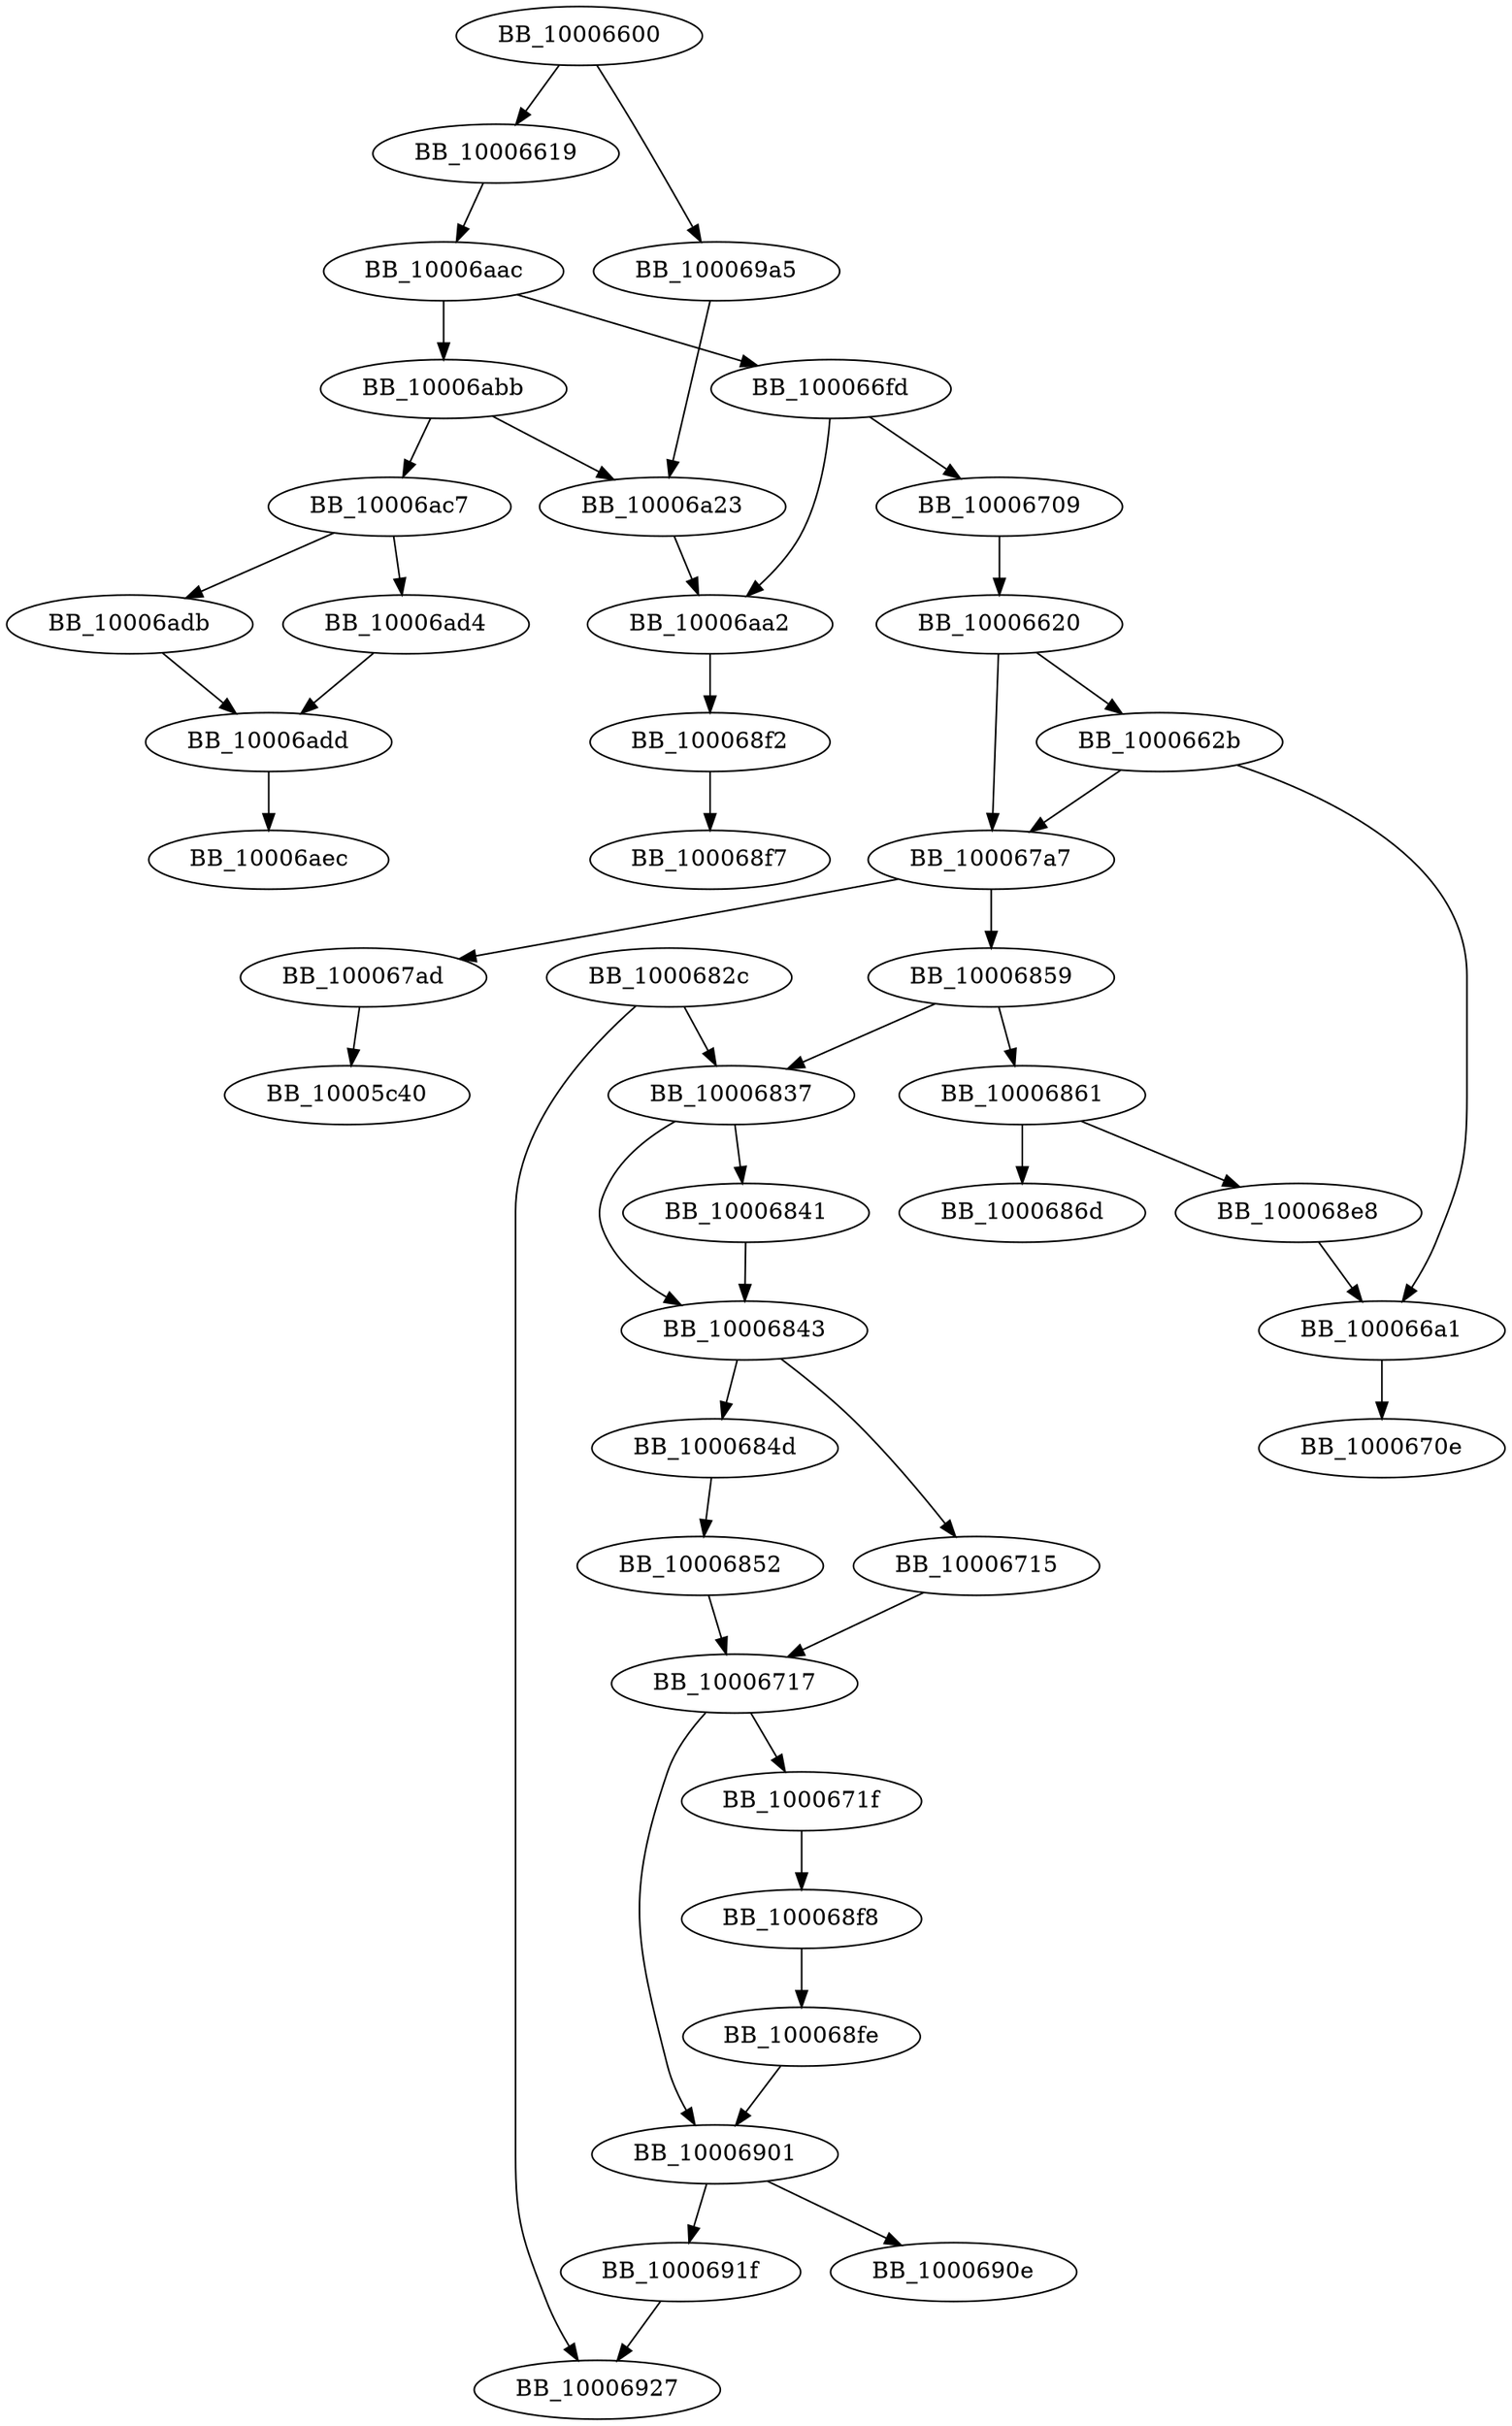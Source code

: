 DiGraph sub_10006600{
BB_10006600->BB_10006619
BB_10006600->BB_100069a5
BB_10006619->BB_10006aac
BB_10006620->BB_1000662b
BB_10006620->BB_100067a7
BB_1000662b->BB_100066a1
BB_1000662b->BB_100067a7
BB_100066a1->BB_1000670e
BB_100066fd->BB_10006709
BB_100066fd->BB_10006aa2
BB_10006709->BB_10006620
BB_10006715->BB_10006717
BB_10006717->BB_1000671f
BB_10006717->BB_10006901
BB_1000671f->BB_100068f8
BB_100067a7->BB_100067ad
BB_100067a7->BB_10006859
BB_100067ad->BB_10005c40
BB_1000682c->BB_10006837
BB_1000682c->BB_10006927
BB_10006837->BB_10006841
BB_10006837->BB_10006843
BB_10006841->BB_10006843
BB_10006843->BB_10006715
BB_10006843->BB_1000684d
BB_1000684d->BB_10006852
BB_10006852->BB_10006717
BB_10006859->BB_10006837
BB_10006859->BB_10006861
BB_10006861->BB_1000686d
BB_10006861->BB_100068e8
BB_100068e8->BB_100066a1
BB_100068f2->BB_100068f7
BB_100068f8->BB_100068fe
BB_100068fe->BB_10006901
BB_10006901->BB_1000690e
BB_10006901->BB_1000691f
BB_1000691f->BB_10006927
BB_100069a5->BB_10006a23
BB_10006a23->BB_10006aa2
BB_10006aa2->BB_100068f2
BB_10006aac->BB_100066fd
BB_10006aac->BB_10006abb
BB_10006abb->BB_10006a23
BB_10006abb->BB_10006ac7
BB_10006ac7->BB_10006ad4
BB_10006ac7->BB_10006adb
BB_10006ad4->BB_10006add
BB_10006adb->BB_10006add
BB_10006add->BB_10006aec
}
